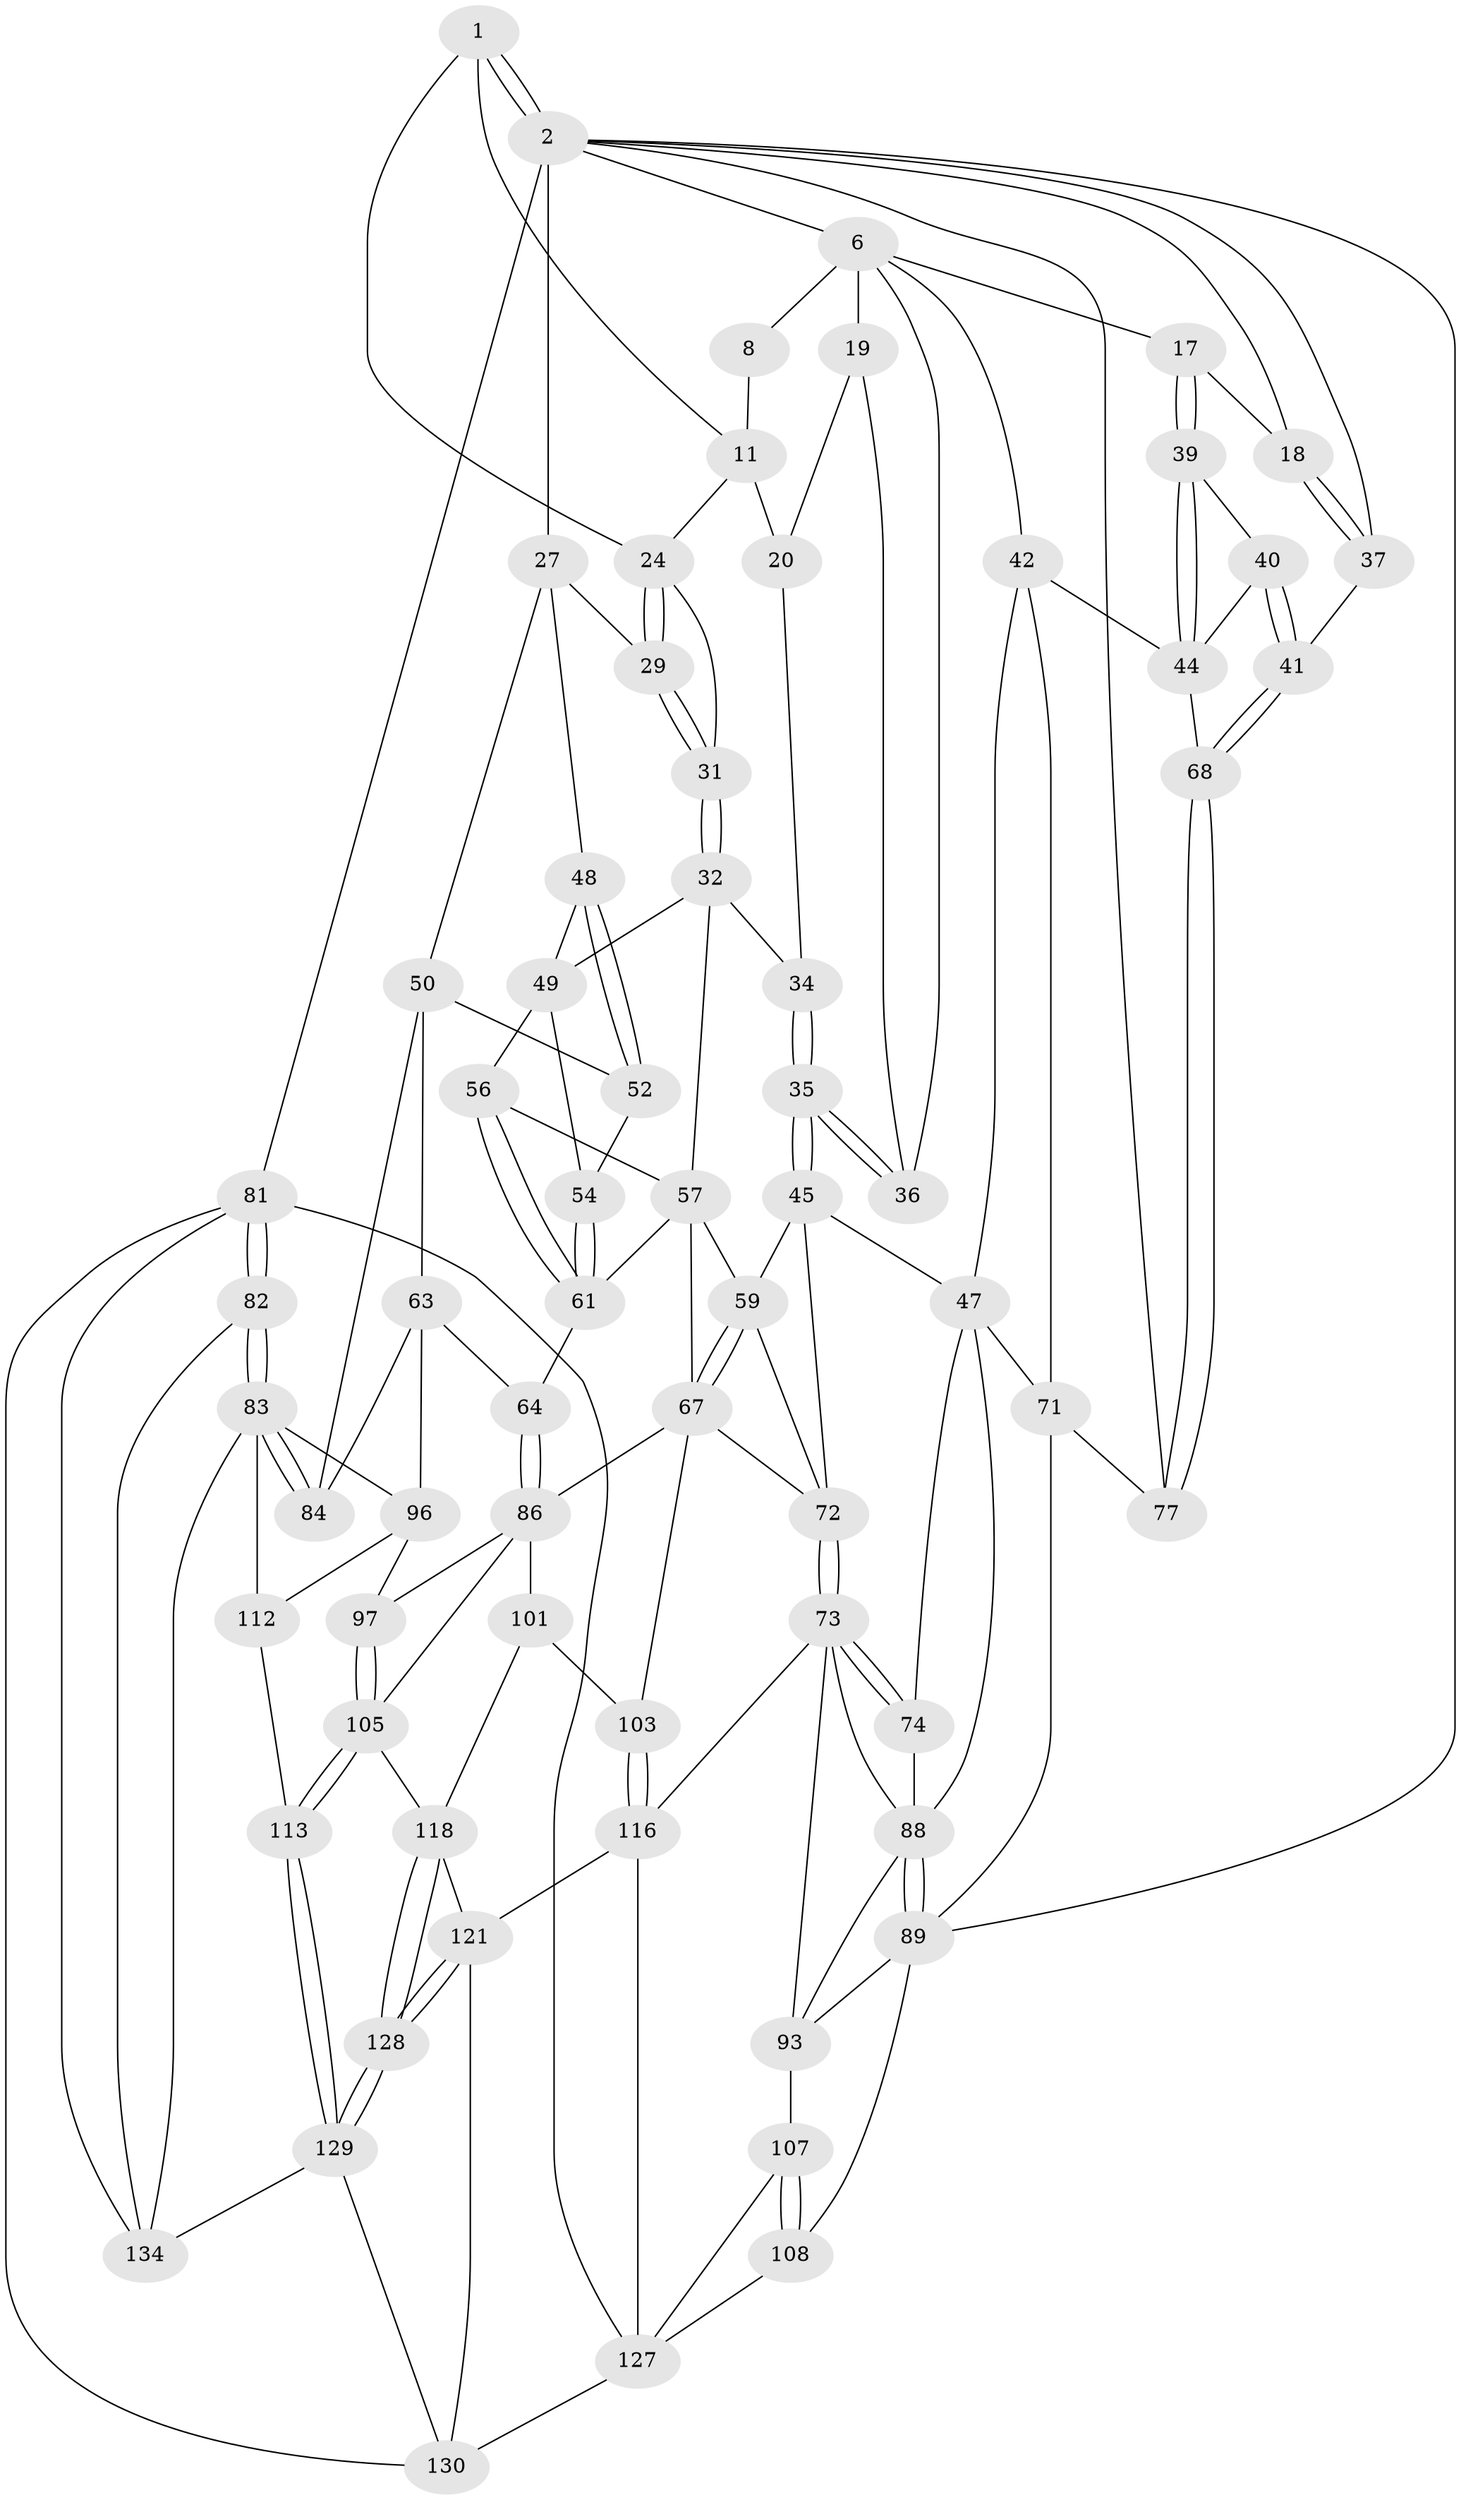// original degree distribution, {3: 0.014598540145985401, 5: 0.5401459854014599, 6: 0.2116788321167883, 4: 0.23357664233576642}
// Generated by graph-tools (version 1.1) at 2025/17/03/09/25 04:17:00]
// undirected, 68 vertices, 159 edges
graph export_dot {
graph [start="1"]
  node [color=gray90,style=filled];
  1 [pos="+0.6680812399105932+0",super="+9"];
  2 [pos="+1+0",super="+3+23"];
  6 [pos="+0.29443669611449186+0",super="+14+7"];
  8 [pos="+0.5566753067751053+0"];
  11 [pos="+0.6161179655344449+0.09725770213170633",super="+12"];
  17 [pos="+0.17051365997897214+0.1044306692253544"];
  18 [pos="+0.17023893067798998+0.07949085210139785"];
  19 [pos="+0.42482695650953206+0.02317974841980072",super="+21"];
  20 [pos="+0.49802594588907856+0.09451167350485495",super="+30"];
  24 [pos="+0.7651840501952436+0.09604535776864181",super="+25"];
  27 [pos="+0.8789884084373191+0.16336069070105752",super="+28+38"];
  29 [pos="+0.7636663793395908+0.10646173561033014"];
  31 [pos="+0.6927087141556965+0.18575466759423778"];
  32 [pos="+0.6929561724768543+0.19392387300886602",super="+33"];
  34 [pos="+0.5314049433239416+0.2152733627078807"];
  35 [pos="+0.467742199971979+0.22972399311500338"];
  36 [pos="+0.4440780845347103+0.17321273647369487"];
  37 [pos="+0+0"];
  39 [pos="+0.12943855948689537+0.14943167125669582"];
  40 [pos="+0+0.15730210714882698"];
  41 [pos="+0+0.14263242662134776"];
  42 [pos="+0.2973380368679362+0.2959365547085495",super="+43"];
  44 [pos="+0.15006151688507297+0.3367787911003045",super="+53"];
  45 [pos="+0.4367041766936721+0.30026130339311463",super="+46"];
  47 [pos="+0.35791794707015345+0.3209004477799252",super="+69"];
  48 [pos="+0.8715641599027902+0.17498499223700334"];
  49 [pos="+0.6943892937316459+0.19472810718833758",super="+55"];
  50 [pos="+1+0.3036057274434662",super="+51"];
  52 [pos="+0.8660009267515691+0.25559777479876594"];
  54 [pos="+0.8038461023669102+0.27704111634040296"];
  56 [pos="+0.7242945215013306+0.3208388311893369"];
  57 [pos="+0.6373235416696733+0.32267632865107454",super="+58+66"];
  59 [pos="+0.5621749957591191+0.39393954260684527",super="+60"];
  61 [pos="+0.7753269645692442+0.38309586684804514",super="+65"];
  63 [pos="+0.8451359712144114+0.4446668156945453",super="+95"];
  64 [pos="+0.8137765497287623+0.4413463757623014"];
  67 [pos="+0.649448119438341+0.46452483319582727",super="+79"];
  68 [pos="+0+0.19499696623237867"];
  71 [pos="+0.13895490610453964+0.3776710359021558",super="+76"];
  72 [pos="+0.41351757580430554+0.5661604390497277",super="+75"];
  73 [pos="+0.3695743260787391+0.5875472576889328",super="+104"];
  74 [pos="+0.34642842190351514+0.5560203533447098"];
  77 [pos="+0+0.5087732594059745"];
  81 [pos="+1+1",super="+137"];
  82 [pos="+1+0.8404539986028576"];
  83 [pos="+1+0.6723739154349665",super="+114"];
  84 [pos="+1+0.5363822504784652"];
  86 [pos="+0.7369990250464201+0.5689393964687537",super="+87+98"];
  88 [pos="+0.1710294673851964+0.4452616383604722",super="+91"];
  89 [pos="+0.1257171379627253+0.588082647716926",super="+90"];
  93 [pos="+0.2305935256346328+0.6738851824883062",super="+94+125"];
  96 [pos="+0.9056898143614242+0.5816975968277814",super="+110"];
  97 [pos="+0.8377305772392055+0.6120012948142879"];
  101 [pos="+0.641064264495225+0.6700495149200608",super="+102"];
  103 [pos="+0.570554710880966+0.6346202472124319"];
  105 [pos="+0.8110487184844397+0.7717668225138969",super="+106"];
  107 [pos="+0.10835266461833985+0.8075933257985082",super="+126"];
  108 [pos="+0.0882439095223105+0.8249083465248679"];
  112 [pos="+0.8552943236966161+0.7995161788692436"];
  113 [pos="+0.8547224130947513+0.799530981606645"];
  116 [pos="+0.48829780226704794+0.7763956743670174",super="+123"];
  118 [pos="+0.6951853225302069+0.790698665146014",super="+119"];
  121 [pos="+0.569779827478916+0.8342412448246157",super="+122"];
  127 [pos="+0.36158133110288565+0.9332074250844632",super="+131"];
  128 [pos="+0.7056473754735544+1"];
  129 [pos="+0.7113950147717369+1",super="+132"];
  130 [pos="+0.41289065090687393+1",super="+133"];
  134 [pos="+0.9089914024137267+0.836996875696004",super="+135"];
  1 -- 2 [weight=2];
  1 -- 2;
  1 -- 24 [weight=2];
  1 -- 11;
  2 -- 37;
  2 -- 6;
  2 -- 77;
  2 -- 81 [weight=2];
  2 -- 18;
  2 -- 89;
  2 -- 27 [weight=2];
  6 -- 17;
  6 -- 19 [weight=2];
  6 -- 36;
  6 -- 42;
  6 -- 8;
  8 -- 11;
  11 -- 24;
  11 -- 20 [weight=2];
  17 -- 18;
  17 -- 39;
  17 -- 39;
  18 -- 37;
  18 -- 37;
  19 -- 20;
  19 -- 36;
  20 -- 34;
  24 -- 29;
  24 -- 29;
  24 -- 31;
  27 -- 48;
  27 -- 29;
  27 -- 50;
  29 -- 31;
  29 -- 31;
  31 -- 32;
  31 -- 32;
  32 -- 49;
  32 -- 34;
  32 -- 57;
  34 -- 35;
  34 -- 35;
  35 -- 36;
  35 -- 36;
  35 -- 45;
  35 -- 45;
  37 -- 41;
  39 -- 40;
  39 -- 44;
  39 -- 44;
  40 -- 41;
  40 -- 41;
  40 -- 44;
  41 -- 68;
  41 -- 68;
  42 -- 47;
  42 -- 44;
  42 -- 71;
  44 -- 68;
  45 -- 59;
  45 -- 72;
  45 -- 47;
  47 -- 88;
  47 -- 74;
  47 -- 71;
  48 -- 49;
  48 -- 52;
  48 -- 52;
  49 -- 56;
  49 -- 54;
  50 -- 52;
  50 -- 84;
  50 -- 63;
  52 -- 54;
  54 -- 61;
  54 -- 61;
  56 -- 57;
  56 -- 61;
  56 -- 61;
  57 -- 59;
  57 -- 67;
  57 -- 61;
  59 -- 67;
  59 -- 67;
  59 -- 72;
  61 -- 64;
  63 -- 64;
  63 -- 96;
  63 -- 84;
  64 -- 86;
  64 -- 86;
  67 -- 72;
  67 -- 86 [weight=2];
  67 -- 103;
  68 -- 77;
  68 -- 77;
  71 -- 89;
  71 -- 77;
  72 -- 73;
  72 -- 73;
  73 -- 74;
  73 -- 74;
  73 -- 88;
  73 -- 116;
  73 -- 93;
  74 -- 88;
  81 -- 82;
  81 -- 82;
  81 -- 130;
  81 -- 134;
  81 -- 127;
  82 -- 83;
  82 -- 83;
  82 -- 134;
  83 -- 84;
  83 -- 84;
  83 -- 112;
  83 -- 134;
  83 -- 96;
  86 -- 97;
  86 -- 101;
  86 -- 105;
  88 -- 89;
  88 -- 89;
  88 -- 93;
  89 -- 108;
  89 -- 93;
  93 -- 107 [weight=2];
  96 -- 97;
  96 -- 112;
  97 -- 105;
  97 -- 105;
  101 -- 118 [weight=2];
  101 -- 103;
  103 -- 116;
  103 -- 116;
  105 -- 113;
  105 -- 113;
  105 -- 118;
  107 -- 108;
  107 -- 108;
  107 -- 127;
  108 -- 127;
  112 -- 113;
  113 -- 129;
  113 -- 129;
  116 -- 127;
  116 -- 121;
  118 -- 128;
  118 -- 128;
  118 -- 121;
  121 -- 128;
  121 -- 128;
  121 -- 130;
  127 -- 130;
  128 -- 129;
  128 -- 129;
  129 -- 130;
  129 -- 134;
}

